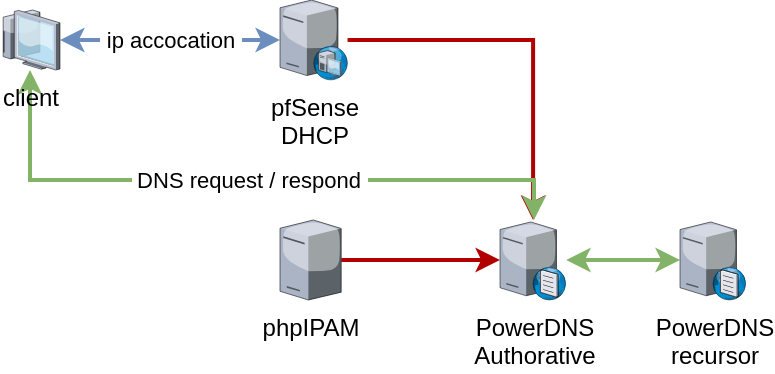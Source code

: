 <mxfile version="20.8.3" type="github">
  <diagram id="bqsTMmaJHcbLhPMaDeDk" name="Strona-1">
    <mxGraphModel dx="819" dy="527" grid="1" gridSize="10" guides="1" tooltips="1" connect="1" arrows="1" fold="1" page="1" pageScale="1" pageWidth="827" pageHeight="1169" math="0" shadow="0">
      <root>
        <mxCell id="0" />
        <mxCell id="1" parent="0" />
        <mxCell id="t2JApc_YLnskTHZPWgqo-6" style="edgeStyle=orthogonalEdgeStyle;rounded=0;orthogonalLoop=1;jettySize=auto;html=1;startArrow=classic;startFill=1;fillColor=#d5e8d4;strokeColor=#82b366;strokeWidth=2;" edge="1" parent="1" source="t2JApc_YLnskTHZPWgqo-1" target="t2JApc_YLnskTHZPWgqo-2">
          <mxGeometry relative="1" as="geometry" />
        </mxCell>
        <mxCell id="t2JApc_YLnskTHZPWgqo-1" value="PowerDNS&lt;br&gt;Authorative" style="verticalLabelPosition=bottom;sketch=0;aspect=fixed;html=1;verticalAlign=top;strokeColor=none;align=center;outlineConnect=0;shape=mxgraph.citrix.dns_server;" vertex="1" parent="1">
          <mxGeometry x="340" y="320" width="33.08" height="40" as="geometry" />
        </mxCell>
        <mxCell id="t2JApc_YLnskTHZPWgqo-2" value="PowerDNS&lt;br&gt;recursor" style="verticalLabelPosition=bottom;sketch=0;aspect=fixed;html=1;verticalAlign=top;strokeColor=none;align=center;outlineConnect=0;shape=mxgraph.citrix.dns_server;" vertex="1" parent="1">
          <mxGeometry x="430" y="320" width="33.08" height="40" as="geometry" />
        </mxCell>
        <mxCell id="t2JApc_YLnskTHZPWgqo-7" style="edgeStyle=orthogonalEdgeStyle;rounded=0;orthogonalLoop=1;jettySize=auto;html=1;fillColor=#e51400;strokeColor=#B20000;strokeWidth=2;" edge="1" parent="1" source="t2JApc_YLnskTHZPWgqo-3" target="t2JApc_YLnskTHZPWgqo-1">
          <mxGeometry relative="1" as="geometry" />
        </mxCell>
        <mxCell id="t2JApc_YLnskTHZPWgqo-3" value="pfSense&lt;br&gt;DHCP" style="verticalLabelPosition=bottom;sketch=0;aspect=fixed;html=1;verticalAlign=top;strokeColor=none;align=center;outlineConnect=0;shape=mxgraph.citrix.dhcp_server;" vertex="1" parent="1">
          <mxGeometry x="230" y="210" width="33.78" height="40" as="geometry" />
        </mxCell>
        <mxCell id="t2JApc_YLnskTHZPWgqo-5" style="edgeStyle=orthogonalEdgeStyle;rounded=0;orthogonalLoop=1;jettySize=auto;html=1;fillColor=#e51400;strokeColor=#B20000;strokeWidth=2;" edge="1" parent="1" source="t2JApc_YLnskTHZPWgqo-4" target="t2JApc_YLnskTHZPWgqo-1">
          <mxGeometry relative="1" as="geometry" />
        </mxCell>
        <mxCell id="t2JApc_YLnskTHZPWgqo-4" value="phpIPAM" style="verticalLabelPosition=bottom;sketch=0;aspect=fixed;html=1;verticalAlign=top;strokeColor=none;align=center;outlineConnect=0;shape=mxgraph.citrix.tower_server;" vertex="1" parent="1">
          <mxGeometry x="230" y="320" width="30.59" height="40" as="geometry" />
        </mxCell>
        <mxCell id="t2JApc_YLnskTHZPWgqo-18" value="&amp;nbsp;ip accocation&amp;nbsp;" style="edgeStyle=orthogonalEdgeStyle;rounded=0;orthogonalLoop=1;jettySize=auto;html=1;startArrow=classic;startFill=1;fillColor=#dae8fc;strokeColor=#6c8ebf;strokeWidth=2;" edge="1" parent="1" source="t2JApc_YLnskTHZPWgqo-17" target="t2JApc_YLnskTHZPWgqo-3">
          <mxGeometry relative="1" as="geometry" />
        </mxCell>
        <mxCell id="t2JApc_YLnskTHZPWgqo-19" value="&amp;nbsp;DNS request / respond&amp;nbsp;" style="edgeStyle=orthogonalEdgeStyle;rounded=0;orthogonalLoop=1;jettySize=auto;html=1;startArrow=classic;startFill=1;fillColor=#d5e8d4;strokeColor=#82b366;strokeWidth=2;" edge="1" parent="1" source="t2JApc_YLnskTHZPWgqo-17" target="t2JApc_YLnskTHZPWgqo-1">
          <mxGeometry relative="1" as="geometry">
            <mxPoint x="400" y="300" as="targetPoint" />
            <Array as="points">
              <mxPoint x="105" y="300" />
              <mxPoint x="357" y="300" />
            </Array>
          </mxGeometry>
        </mxCell>
        <mxCell id="t2JApc_YLnskTHZPWgqo-17" value="client" style="verticalLabelPosition=bottom;sketch=0;aspect=fixed;html=1;verticalAlign=top;strokeColor=none;align=center;outlineConnect=0;shape=mxgraph.citrix.thin_client;" vertex="1" parent="1">
          <mxGeometry x="90" y="215" width="30" height="30" as="geometry" />
        </mxCell>
      </root>
    </mxGraphModel>
  </diagram>
</mxfile>

